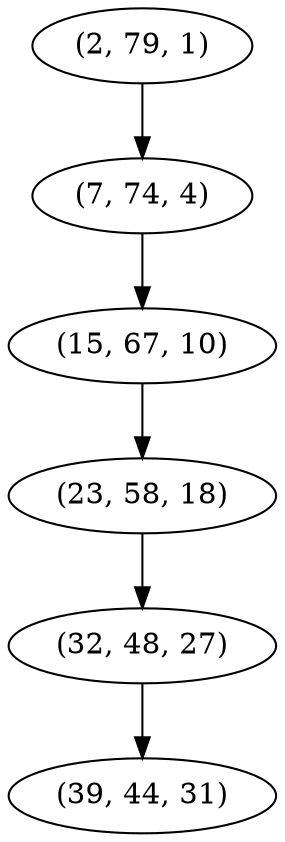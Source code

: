 digraph tree {
    "(2, 79, 1)";
    "(7, 74, 4)";
    "(15, 67, 10)";
    "(23, 58, 18)";
    "(32, 48, 27)";
    "(39, 44, 31)";
    "(2, 79, 1)" -> "(7, 74, 4)";
    "(7, 74, 4)" -> "(15, 67, 10)";
    "(15, 67, 10)" -> "(23, 58, 18)";
    "(23, 58, 18)" -> "(32, 48, 27)";
    "(32, 48, 27)" -> "(39, 44, 31)";
}
